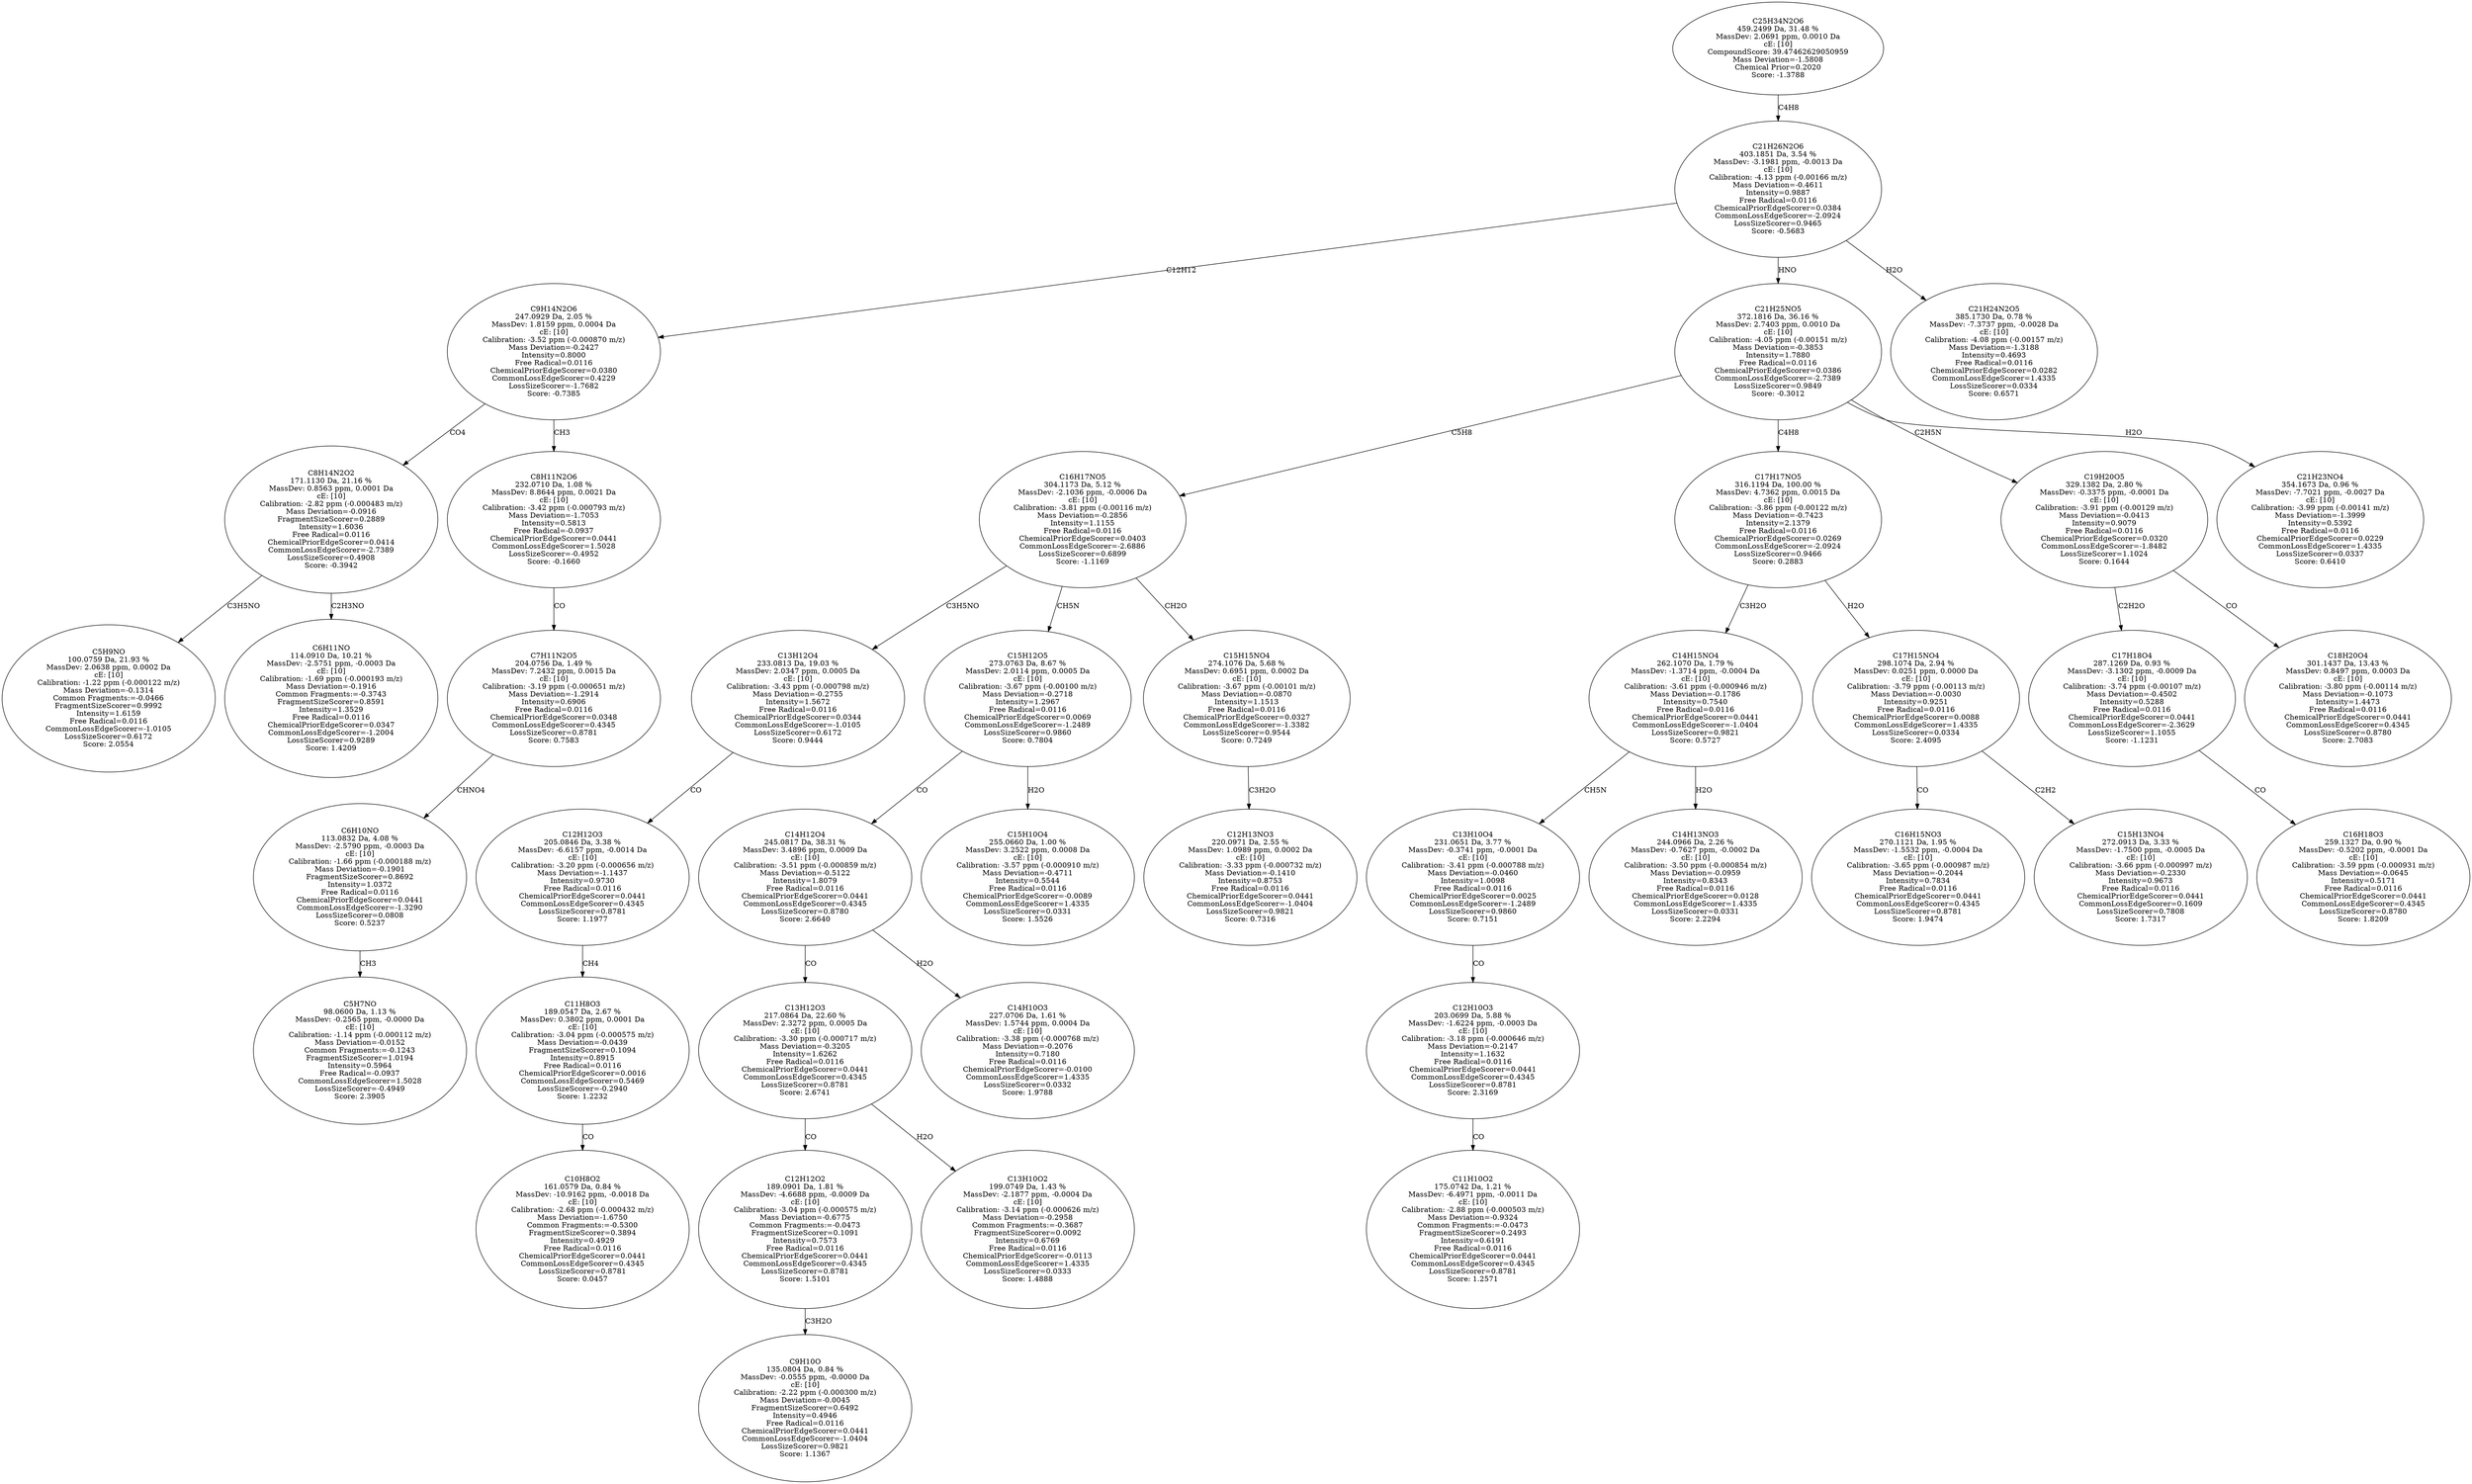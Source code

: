strict digraph {
v1 [label="C5H9NO\n100.0759 Da, 21.93 %\nMassDev: 2.0638 ppm, 0.0002 Da\ncE: [10]\nCalibration: -1.22 ppm (-0.000122 m/z)\nMass Deviation=-0.1314\nCommon Fragments:=-0.0466\nFragmentSizeScorer=0.9992\nIntensity=1.6159\nFree Radical=0.0116\nCommonLossEdgeScorer=-1.0105\nLossSizeScorer=0.6172\nScore: 2.0554"];
v2 [label="C6H11NO\n114.0910 Da, 10.21 %\nMassDev: -2.5751 ppm, -0.0003 Da\ncE: [10]\nCalibration: -1.69 ppm (-0.000193 m/z)\nMass Deviation=-0.1916\nCommon Fragments:=-0.3743\nFragmentSizeScorer=0.8591\nIntensity=1.3529\nFree Radical=0.0116\nChemicalPriorEdgeScorer=0.0347\nCommonLossEdgeScorer=-1.2004\nLossSizeScorer=0.9289\nScore: 1.4209"];
v3 [label="C8H14N2O2\n171.1130 Da, 21.16 %\nMassDev: 0.8563 ppm, 0.0001 Da\ncE: [10]\nCalibration: -2.82 ppm (-0.000483 m/z)\nMass Deviation=-0.0916\nFragmentSizeScorer=0.2889\nIntensity=1.6036\nFree Radical=0.0116\nChemicalPriorEdgeScorer=0.0414\nCommonLossEdgeScorer=-2.7389\nLossSizeScorer=0.4908\nScore: -0.3942"];
v4 [label="C5H7NO\n98.0600 Da, 1.13 %\nMassDev: -0.2565 ppm, -0.0000 Da\ncE: [10]\nCalibration: -1.14 ppm (-0.000112 m/z)\nMass Deviation=-0.0152\nCommon Fragments:=-0.1243\nFragmentSizeScorer=1.0194\nIntensity=0.5964\nFree Radical=-0.0937\nCommonLossEdgeScorer=1.5028\nLossSizeScorer=-0.4949\nScore: 2.3905"];
v5 [label="C6H10NO\n113.0832 Da, 4.08 %\nMassDev: -2.5790 ppm, -0.0003 Da\ncE: [10]\nCalibration: -1.66 ppm (-0.000188 m/z)\nMass Deviation=-0.1901\nFragmentSizeScorer=0.8692\nIntensity=1.0372\nFree Radical=0.0116\nChemicalPriorEdgeScorer=0.0441\nCommonLossEdgeScorer=-1.3290\nLossSizeScorer=0.0808\nScore: 0.5237"];
v6 [label="C7H11N2O5\n204.0756 Da, 1.49 %\nMassDev: 7.2432 ppm, 0.0015 Da\ncE: [10]\nCalibration: -3.19 ppm (-0.000651 m/z)\nMass Deviation=-1.2914\nIntensity=0.6906\nFree Radical=0.0116\nChemicalPriorEdgeScorer=0.0348\nCommonLossEdgeScorer=0.4345\nLossSizeScorer=0.8781\nScore: 0.7583"];
v7 [label="C8H11N2O6\n232.0710 Da, 1.08 %\nMassDev: 8.8644 ppm, 0.0021 Da\ncE: [10]\nCalibration: -3.42 ppm (-0.000793 m/z)\nMass Deviation=-1.7053\nIntensity=0.5813\nFree Radical=-0.0937\nChemicalPriorEdgeScorer=0.0441\nCommonLossEdgeScorer=1.5028\nLossSizeScorer=-0.4952\nScore: -0.1660"];
v8 [label="C9H14N2O6\n247.0929 Da, 2.05 %\nMassDev: 1.8159 ppm, 0.0004 Da\ncE: [10]\nCalibration: -3.52 ppm (-0.000870 m/z)\nMass Deviation=-0.2427\nIntensity=0.8000\nFree Radical=0.0116\nChemicalPriorEdgeScorer=0.0380\nCommonLossEdgeScorer=0.4229\nLossSizeScorer=-1.7682\nScore: -0.7385"];
v9 [label="C10H8O2\n161.0579 Da, 0.84 %\nMassDev: -10.9162 ppm, -0.0018 Da\ncE: [10]\nCalibration: -2.68 ppm (-0.000432 m/z)\nMass Deviation=-1.6750\nCommon Fragments:=-0.5300\nFragmentSizeScorer=0.3894\nIntensity=0.4929\nFree Radical=0.0116\nChemicalPriorEdgeScorer=0.0441\nCommonLossEdgeScorer=0.4345\nLossSizeScorer=0.8781\nScore: 0.0457"];
v10 [label="C11H8O3\n189.0547 Da, 2.67 %\nMassDev: 0.3802 ppm, 0.0001 Da\ncE: [10]\nCalibration: -3.04 ppm (-0.000575 m/z)\nMass Deviation=-0.0439\nFragmentSizeScorer=0.1094\nIntensity=0.8915\nFree Radical=0.0116\nChemicalPriorEdgeScorer=0.0016\nCommonLossEdgeScorer=0.5469\nLossSizeScorer=-0.2940\nScore: 1.2232"];
v11 [label="C12H12O3\n205.0846 Da, 3.38 %\nMassDev: -6.6157 ppm, -0.0014 Da\ncE: [10]\nCalibration: -3.20 ppm (-0.000656 m/z)\nMass Deviation=-1.1437\nIntensity=0.9730\nFree Radical=0.0116\nChemicalPriorEdgeScorer=0.0441\nCommonLossEdgeScorer=0.4345\nLossSizeScorer=0.8781\nScore: 1.1977"];
v12 [label="C13H12O4\n233.0813 Da, 19.03 %\nMassDev: 2.0347 ppm, 0.0005 Da\ncE: [10]\nCalibration: -3.43 ppm (-0.000798 m/z)\nMass Deviation=-0.2755\nIntensity=1.5672\nFree Radical=0.0116\nChemicalPriorEdgeScorer=0.0344\nCommonLossEdgeScorer=-1.0105\nLossSizeScorer=0.6172\nScore: 0.9444"];
v13 [label="C9H10O\n135.0804 Da, 0.84 %\nMassDev: -0.0555 ppm, -0.0000 Da\ncE: [10]\nCalibration: -2.22 ppm (-0.000300 m/z)\nMass Deviation=-0.0045\nFragmentSizeScorer=0.6492\nIntensity=0.4946\nFree Radical=0.0116\nChemicalPriorEdgeScorer=0.0441\nCommonLossEdgeScorer=-1.0404\nLossSizeScorer=0.9821\nScore: 1.1367"];
v14 [label="C12H12O2\n189.0901 Da, 1.81 %\nMassDev: -4.6688 ppm, -0.0009 Da\ncE: [10]\nCalibration: -3.04 ppm (-0.000575 m/z)\nMass Deviation=-0.6775\nCommon Fragments:=-0.0473\nFragmentSizeScorer=0.1091\nIntensity=0.7573\nFree Radical=0.0116\nChemicalPriorEdgeScorer=0.0441\nCommonLossEdgeScorer=0.4345\nLossSizeScorer=0.8781\nScore: 1.5101"];
v15 [label="C13H10O2\n199.0749 Da, 1.43 %\nMassDev: -2.1877 ppm, -0.0004 Da\ncE: [10]\nCalibration: -3.14 ppm (-0.000626 m/z)\nMass Deviation=-0.2958\nCommon Fragments:=-0.3687\nFragmentSizeScorer=0.0092\nIntensity=0.6769\nFree Radical=0.0116\nChemicalPriorEdgeScorer=-0.0113\nCommonLossEdgeScorer=1.4335\nLossSizeScorer=0.0333\nScore: 1.4888"];
v16 [label="C13H12O3\n217.0864 Da, 22.60 %\nMassDev: 2.3272 ppm, 0.0005 Da\ncE: [10]\nCalibration: -3.30 ppm (-0.000717 m/z)\nMass Deviation=-0.3205\nIntensity=1.6262\nFree Radical=0.0116\nChemicalPriorEdgeScorer=0.0441\nCommonLossEdgeScorer=0.4345\nLossSizeScorer=0.8781\nScore: 2.6741"];
v17 [label="C14H10O3\n227.0706 Da, 1.61 %\nMassDev: 1.5744 ppm, 0.0004 Da\ncE: [10]\nCalibration: -3.38 ppm (-0.000768 m/z)\nMass Deviation=-0.2076\nIntensity=0.7180\nFree Radical=0.0116\nChemicalPriorEdgeScorer=-0.0100\nCommonLossEdgeScorer=1.4335\nLossSizeScorer=0.0332\nScore: 1.9788"];
v18 [label="C14H12O4\n245.0817 Da, 38.31 %\nMassDev: 3.4896 ppm, 0.0009 Da\ncE: [10]\nCalibration: -3.51 ppm (-0.000859 m/z)\nMass Deviation=-0.5122\nIntensity=1.8079\nFree Radical=0.0116\nChemicalPriorEdgeScorer=0.0441\nCommonLossEdgeScorer=0.4345\nLossSizeScorer=0.8780\nScore: 2.6640"];
v19 [label="C15H10O4\n255.0660 Da, 1.00 %\nMassDev: 3.2522 ppm, 0.0008 Da\ncE: [10]\nCalibration: -3.57 ppm (-0.000910 m/z)\nMass Deviation=-0.4711\nIntensity=0.5544\nFree Radical=0.0116\nChemicalPriorEdgeScorer=-0.0089\nCommonLossEdgeScorer=1.4335\nLossSizeScorer=0.0331\nScore: 1.5526"];
v20 [label="C15H12O5\n273.0763 Da, 8.67 %\nMassDev: 2.0114 ppm, 0.0005 Da\ncE: [10]\nCalibration: -3.67 ppm (-0.00100 m/z)\nMass Deviation=-0.2718\nIntensity=1.2967\nFree Radical=0.0116\nChemicalPriorEdgeScorer=0.0069\nCommonLossEdgeScorer=-1.2489\nLossSizeScorer=0.9860\nScore: 0.7804"];
v21 [label="C12H13NO3\n220.0971 Da, 2.55 %\nMassDev: 1.0989 ppm, 0.0002 Da\ncE: [10]\nCalibration: -3.33 ppm (-0.000732 m/z)\nMass Deviation=-0.1410\nIntensity=0.8753\nFree Radical=0.0116\nChemicalPriorEdgeScorer=0.0441\nCommonLossEdgeScorer=-1.0404\nLossSizeScorer=0.9821\nScore: 0.7316"];
v22 [label="C15H15NO4\n274.1076 Da, 5.68 %\nMassDev: 0.6951 ppm, 0.0002 Da\ncE: [10]\nCalibration: -3.67 ppm (-0.00101 m/z)\nMass Deviation=-0.0870\nIntensity=1.1513\nFree Radical=0.0116\nChemicalPriorEdgeScorer=0.0327\nCommonLossEdgeScorer=-1.3382\nLossSizeScorer=0.9544\nScore: 0.7249"];
v23 [label="C16H17NO5\n304.1173 Da, 5.12 %\nMassDev: -2.1036 ppm, -0.0006 Da\ncE: [10]\nCalibration: -3.81 ppm (-0.00116 m/z)\nMass Deviation=-0.2856\nIntensity=1.1155\nFree Radical=0.0116\nChemicalPriorEdgeScorer=0.0403\nCommonLossEdgeScorer=-2.6886\nLossSizeScorer=0.6899\nScore: -1.1169"];
v24 [label="C11H10O2\n175.0742 Da, 1.21 %\nMassDev: -6.4971 ppm, -0.0011 Da\ncE: [10]\nCalibration: -2.88 ppm (-0.000503 m/z)\nMass Deviation=-0.9324\nCommon Fragments:=-0.0473\nFragmentSizeScorer=0.2493\nIntensity=0.6191\nFree Radical=0.0116\nChemicalPriorEdgeScorer=0.0441\nCommonLossEdgeScorer=0.4345\nLossSizeScorer=0.8781\nScore: 1.2571"];
v25 [label="C12H10O3\n203.0699 Da, 5.88 %\nMassDev: -1.6224 ppm, -0.0003 Da\ncE: [10]\nCalibration: -3.18 ppm (-0.000646 m/z)\nMass Deviation=-0.2147\nIntensity=1.1632\nFree Radical=0.0116\nChemicalPriorEdgeScorer=0.0441\nCommonLossEdgeScorer=0.4345\nLossSizeScorer=0.8781\nScore: 2.3169"];
v26 [label="C13H10O4\n231.0651 Da, 3.77 %\nMassDev: -0.3741 ppm, -0.0001 Da\ncE: [10]\nCalibration: -3.41 ppm (-0.000788 m/z)\nMass Deviation=-0.0460\nIntensity=1.0098\nFree Radical=0.0116\nChemicalPriorEdgeScorer=0.0025\nCommonLossEdgeScorer=-1.2489\nLossSizeScorer=0.9860\nScore: 0.7151"];
v27 [label="C14H13NO3\n244.0966 Da, 2.26 %\nMassDev: -0.7627 ppm, -0.0002 Da\ncE: [10]\nCalibration: -3.50 ppm (-0.000854 m/z)\nMass Deviation=-0.0959\nIntensity=0.8343\nFree Radical=0.0116\nChemicalPriorEdgeScorer=0.0128\nCommonLossEdgeScorer=1.4335\nLossSizeScorer=0.0331\nScore: 2.2294"];
v28 [label="C14H15NO4\n262.1070 Da, 1.79 %\nMassDev: -1.3714 ppm, -0.0004 Da\ncE: [10]\nCalibration: -3.61 ppm (-0.000946 m/z)\nMass Deviation=-0.1786\nIntensity=0.7540\nFree Radical=0.0116\nChemicalPriorEdgeScorer=0.0441\nCommonLossEdgeScorer=-1.0404\nLossSizeScorer=0.9821\nScore: 0.5727"];
v29 [label="C16H15NO3\n270.1121 Da, 1.95 %\nMassDev: -1.5532 ppm, -0.0004 Da\ncE: [10]\nCalibration: -3.65 ppm (-0.000987 m/z)\nMass Deviation=-0.2044\nIntensity=0.7834\nFree Radical=0.0116\nChemicalPriorEdgeScorer=0.0441\nCommonLossEdgeScorer=0.4345\nLossSizeScorer=0.8781\nScore: 1.9474"];
v30 [label="C15H13NO4\n272.0913 Da, 3.33 %\nMassDev: -1.7500 ppm, -0.0005 Da\ncE: [10]\nCalibration: -3.66 ppm (-0.000997 m/z)\nMass Deviation=-0.2330\nIntensity=0.9673\nFree Radical=0.0116\nChemicalPriorEdgeScorer=0.0441\nCommonLossEdgeScorer=0.1609\nLossSizeScorer=0.7808\nScore: 1.7317"];
v31 [label="C17H15NO4\n298.1074 Da, 2.94 %\nMassDev: 0.0251 ppm, 0.0000 Da\ncE: [10]\nCalibration: -3.79 ppm (-0.00113 m/z)\nMass Deviation=-0.0030\nIntensity=0.9251\nFree Radical=0.0116\nChemicalPriorEdgeScorer=0.0088\nCommonLossEdgeScorer=1.4335\nLossSizeScorer=0.0334\nScore: 2.4095"];
v32 [label="C17H17NO5\n316.1194 Da, 100.00 %\nMassDev: 4.7362 ppm, 0.0015 Da\ncE: [10]\nCalibration: -3.86 ppm (-0.00122 m/z)\nMass Deviation=-0.7423\nIntensity=2.1379\nFree Radical=0.0116\nChemicalPriorEdgeScorer=0.0269\nCommonLossEdgeScorer=-2.0924\nLossSizeScorer=0.9466\nScore: 0.2883"];
v33 [label="C16H18O3\n259.1327 Da, 0.90 %\nMassDev: -0.5202 ppm, -0.0001 Da\ncE: [10]\nCalibration: -3.59 ppm (-0.000931 m/z)\nMass Deviation=-0.0645\nIntensity=0.5171\nFree Radical=0.0116\nChemicalPriorEdgeScorer=0.0441\nCommonLossEdgeScorer=0.4345\nLossSizeScorer=0.8780\nScore: 1.8209"];
v34 [label="C17H18O4\n287.1269 Da, 0.93 %\nMassDev: -3.1302 ppm, -0.0009 Da\ncE: [10]\nCalibration: -3.74 ppm (-0.00107 m/z)\nMass Deviation=-0.4502\nIntensity=0.5288\nFree Radical=0.0116\nChemicalPriorEdgeScorer=0.0441\nCommonLossEdgeScorer=-2.3629\nLossSizeScorer=1.1055\nScore: -1.1231"];
v35 [label="C18H20O4\n301.1437 Da, 13.43 %\nMassDev: 0.8497 ppm, 0.0003 Da\ncE: [10]\nCalibration: -3.80 ppm (-0.00114 m/z)\nMass Deviation=-0.1073\nIntensity=1.4473\nFree Radical=0.0116\nChemicalPriorEdgeScorer=0.0441\nCommonLossEdgeScorer=0.4345\nLossSizeScorer=0.8780\nScore: 2.7083"];
v36 [label="C19H20O5\n329.1382 Da, 2.80 %\nMassDev: -0.3375 ppm, -0.0001 Da\ncE: [10]\nCalibration: -3.91 ppm (-0.00129 m/z)\nMass Deviation=-0.0413\nIntensity=0.9079\nFree Radical=0.0116\nChemicalPriorEdgeScorer=0.0320\nCommonLossEdgeScorer=-1.8482\nLossSizeScorer=1.1024\nScore: 0.1644"];
v37 [label="C21H23NO4\n354.1673 Da, 0.96 %\nMassDev: -7.7021 ppm, -0.0027 Da\ncE: [10]\nCalibration: -3.99 ppm (-0.00141 m/z)\nMass Deviation=-1.3999\nIntensity=0.5392\nFree Radical=0.0116\nChemicalPriorEdgeScorer=0.0229\nCommonLossEdgeScorer=1.4335\nLossSizeScorer=0.0337\nScore: 0.6410"];
v38 [label="C21H25NO5\n372.1816 Da, 36.16 %\nMassDev: 2.7403 ppm, 0.0010 Da\ncE: [10]\nCalibration: -4.05 ppm (-0.00151 m/z)\nMass Deviation=-0.3853\nIntensity=1.7880\nFree Radical=0.0116\nChemicalPriorEdgeScorer=0.0386\nCommonLossEdgeScorer=-2.7389\nLossSizeScorer=0.9849\nScore: -0.3012"];
v39 [label="C21H24N2O5\n385.1730 Da, 0.78 %\nMassDev: -7.3737 ppm, -0.0028 Da\ncE: [10]\nCalibration: -4.08 ppm (-0.00157 m/z)\nMass Deviation=-1.3188\nIntensity=0.4693\nFree Radical=0.0116\nChemicalPriorEdgeScorer=0.0282\nCommonLossEdgeScorer=1.4335\nLossSizeScorer=0.0334\nScore: 0.6571"];
v40 [label="C21H26N2O6\n403.1851 Da, 3.54 %\nMassDev: -3.1981 ppm, -0.0013 Da\ncE: [10]\nCalibration: -4.13 ppm (-0.00166 m/z)\nMass Deviation=-0.4611\nIntensity=0.9887\nFree Radical=0.0116\nChemicalPriorEdgeScorer=0.0384\nCommonLossEdgeScorer=-2.0924\nLossSizeScorer=0.9465\nScore: -0.5683"];
v41 [label="C25H34N2O6\n459.2499 Da, 31.48 %\nMassDev: 2.0691 ppm, 0.0010 Da\ncE: [10]\nCompoundScore: 39.47462629050959\nMass Deviation=-1.5808\nChemical Prior=0.2020\nScore: -1.3788"];
v3 -> v1 [label="C3H5NO"];
v3 -> v2 [label="C2H3NO"];
v8 -> v3 [label="CO4"];
v5 -> v4 [label="CH3"];
v6 -> v5 [label="CHNO4"];
v7 -> v6 [label="CO"];
v8 -> v7 [label="CH3"];
v40 -> v8 [label="C12H12"];
v10 -> v9 [label="CO"];
v11 -> v10 [label="CH4"];
v12 -> v11 [label="CO"];
v23 -> v12 [label="C3H5NO"];
v14 -> v13 [label="C3H2O"];
v16 -> v14 [label="CO"];
v16 -> v15 [label="H2O"];
v18 -> v16 [label="CO"];
v18 -> v17 [label="H2O"];
v20 -> v18 [label="CO"];
v20 -> v19 [label="H2O"];
v23 -> v20 [label="CH5N"];
v22 -> v21 [label="C3H2O"];
v23 -> v22 [label="CH2O"];
v38 -> v23 [label="C5H8"];
v25 -> v24 [label="CO"];
v26 -> v25 [label="CO"];
v28 -> v26 [label="CH5N"];
v28 -> v27 [label="H2O"];
v32 -> v28 [label="C3H2O"];
v31 -> v29 [label="CO"];
v31 -> v30 [label="C2H2"];
v32 -> v31 [label="H2O"];
v38 -> v32 [label="C4H8"];
v34 -> v33 [label="CO"];
v36 -> v34 [label="C2H2O"];
v36 -> v35 [label="CO"];
v38 -> v36 [label="C2H5N"];
v38 -> v37 [label="H2O"];
v40 -> v38 [label="HNO"];
v40 -> v39 [label="H2O"];
v41 -> v40 [label="C4H8"];
}
